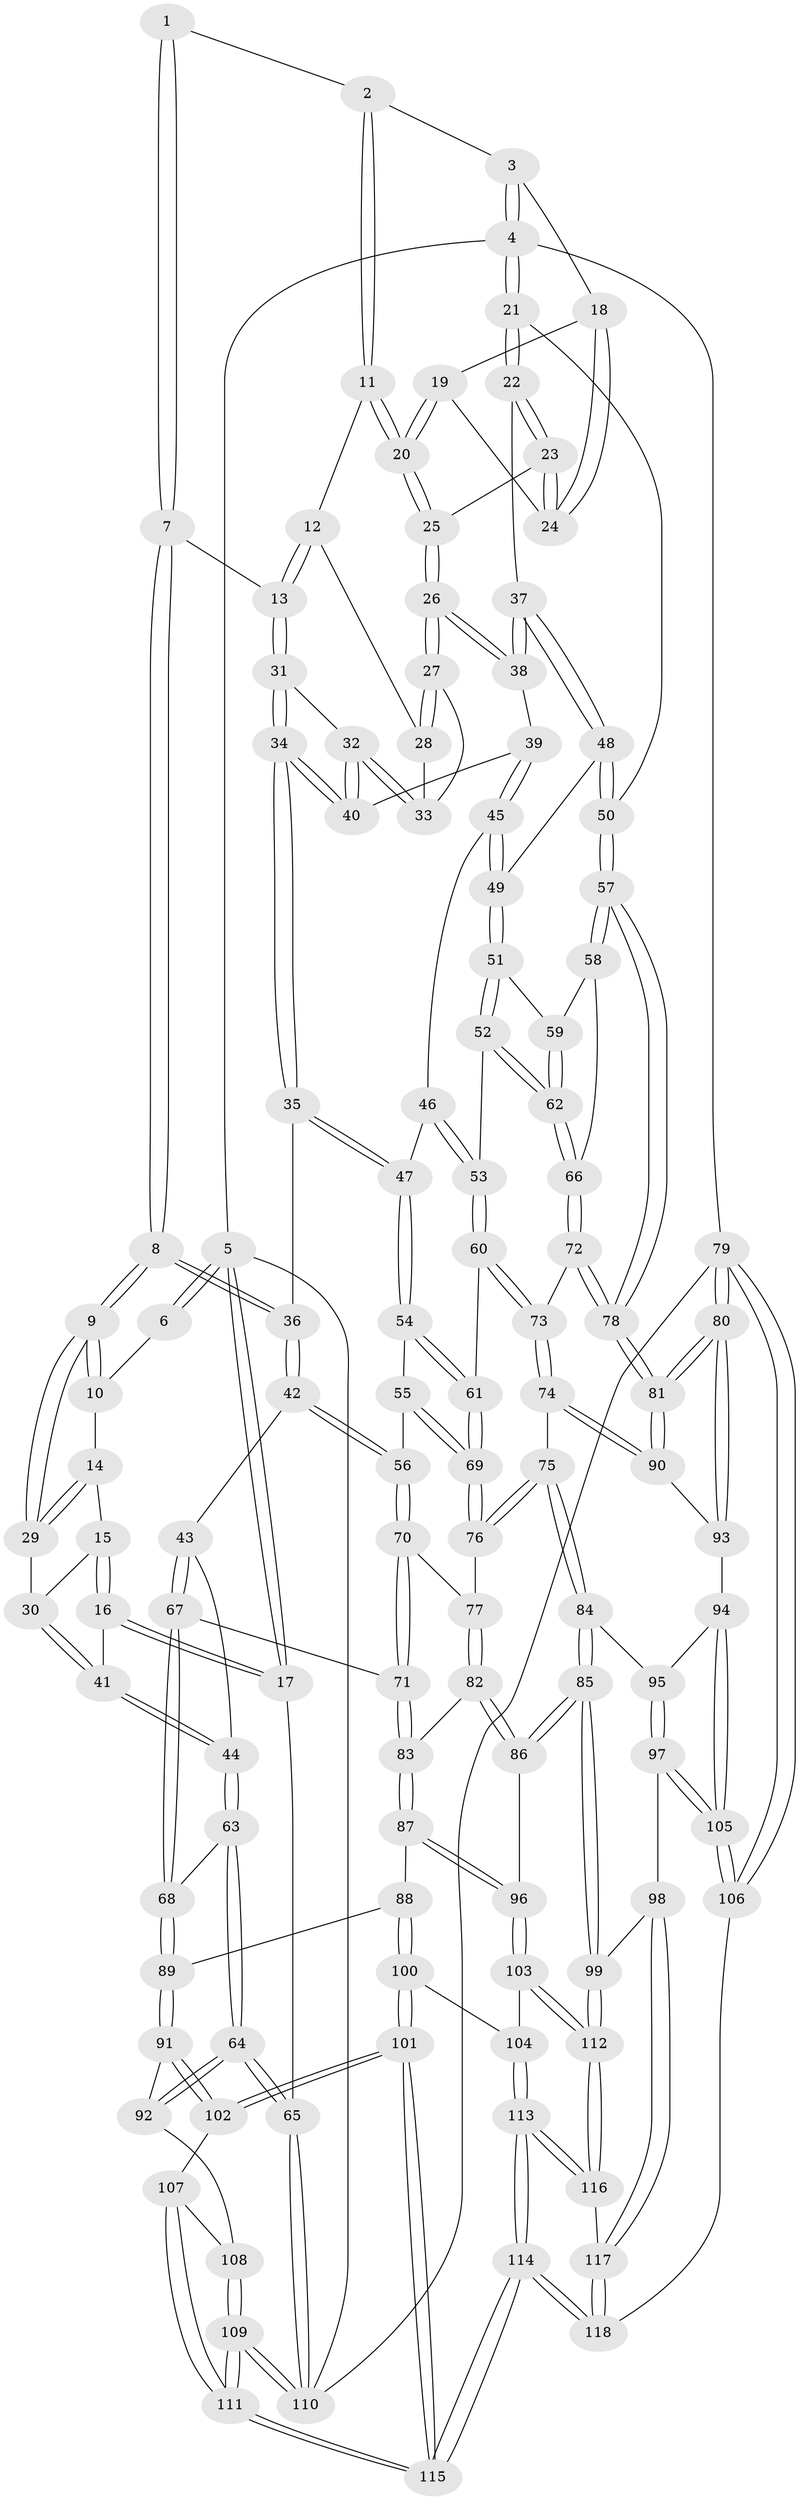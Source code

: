 // coarse degree distribution, {3: 0.2708333333333333, 4: 0.5208333333333334, 5: 0.14583333333333334, 2: 0.0625}
// Generated by graph-tools (version 1.1) at 2025/38/03/04/25 23:38:26]
// undirected, 118 vertices, 292 edges
graph export_dot {
  node [color=gray90,style=filled];
  1 [pos="+0.48738929943449455+0"];
  2 [pos="+0.7631496722179808+0"];
  3 [pos="+0.9542524291695539+0"];
  4 [pos="+1+0"];
  5 [pos="+0+0"];
  6 [pos="+0.2254458722815138+0"];
  7 [pos="+0.48784651138349044+0.02243546879772118"];
  8 [pos="+0.36740386819071646+0.15052940700988057"];
  9 [pos="+0.3596907931340426+0.14795774309452026"];
  10 [pos="+0.22946542688914748+0"];
  11 [pos="+0.7038152904753379+0.010640662768209153"];
  12 [pos="+0.6986440438457457+0.02350482035268968"];
  13 [pos="+0.5024171244644673+0.035260911763202854"];
  14 [pos="+0.1914295365813734+0.031262206798765894"];
  15 [pos="+0.17746894522400264+0.05618549576126007"];
  16 [pos="+0.023800972687301563+0.21929344933572495"];
  17 [pos="+0+0.2028471823858704"];
  18 [pos="+0.9228056025921709+0"];
  19 [pos="+0.8635674401311914+0.06226711197586664"];
  20 [pos="+0.8416565349246496+0.12111668766290352"];
  21 [pos="+1+0.22760351670074336"];
  22 [pos="+1+0.17361435736766964"];
  23 [pos="+0.9857620689541915+0.1620295204739866"];
  24 [pos="+0.967910552006906+0.11892325862521853"];
  25 [pos="+0.8399240303277875+0.1300068054162587"];
  26 [pos="+0.8241091224399069+0.15188681472394844"];
  27 [pos="+0.8188193843000268+0.14881526757968547"];
  28 [pos="+0.6882295471030719+0.06350508113828526"];
  29 [pos="+0.35483183674476143+0.14825496377597855"];
  30 [pos="+0.2799659226046987+0.1687394411823605"];
  31 [pos="+0.5200380374276798+0.05384368891568752"];
  32 [pos="+0.6234642807619332+0.14271237951556848"];
  33 [pos="+0.6487335378311074+0.11407366357115209"];
  34 [pos="+0.5000849986518899+0.24596129856603266"];
  35 [pos="+0.4760460481112994+0.2624696457584606"];
  36 [pos="+0.41755139664948876+0.2600447491593701"];
  37 [pos="+0.8577570405057171+0.26910341420736766"];
  38 [pos="+0.8185938218166464+0.1716913060091938"];
  39 [pos="+0.6651491191836276+0.21459268259895023"];
  40 [pos="+0.6264998955822826+0.1777079181229117"];
  41 [pos="+0.11189211457280766+0.2578020273782256"];
  42 [pos="+0.35901957893860054+0.358401094376514"];
  43 [pos="+0.3114174328295606+0.3625727850082389"];
  44 [pos="+0.17223795261437294+0.32782513076798686"];
  45 [pos="+0.6708525384020654+0.24708781184135448"];
  46 [pos="+0.6637930895089172+0.3070779441434785"];
  47 [pos="+0.5551384874127078+0.34402290751422593"];
  48 [pos="+0.8580521766628237+0.29138646776853666"];
  49 [pos="+0.8493443824697174+0.307785373883316"];
  50 [pos="+1+0.3228971158153673"];
  51 [pos="+0.8478235090742381+0.3138107384969149"];
  52 [pos="+0.8088928136507859+0.39303529636429907"];
  53 [pos="+0.7006332960748802+0.3668646958526777"];
  54 [pos="+0.5551912735088549+0.34873295815121114"];
  55 [pos="+0.5079244845943474+0.4253872774336162"];
  56 [pos="+0.4038168293135571+0.4414751836679079"];
  57 [pos="+1+0.4024744665833738"];
  58 [pos="+0.9941795983864856+0.3954260246138692"];
  59 [pos="+0.9545684548412754+0.380598287589191"];
  60 [pos="+0.6319849315298388+0.4484391279383927"];
  61 [pos="+0.6291585712536016+0.4487606805270598"];
  62 [pos="+0.8217259971537005+0.43962330996062016"];
  63 [pos="+0.13647051626758672+0.5694288430061057"];
  64 [pos="+0+0.6154329338568244"];
  65 [pos="+0+0.6048937472387969"];
  66 [pos="+0.8266941429444598+0.46246678559844256"];
  67 [pos="+0.21411794222681663+0.5796699430936562"];
  68 [pos="+0.1861886345530933+0.5861247428245209"];
  69 [pos="+0.5765074876161908+0.4875156639061114"];
  70 [pos="+0.40351746723477605+0.5586922615998807"];
  71 [pos="+0.34585144578321675+0.5872707815071844"];
  72 [pos="+0.8274057067265428+0.4810186238172886"];
  73 [pos="+0.7716746910622181+0.5758810303008363"];
  74 [pos="+0.7677417453652552+0.5996551110942591"];
  75 [pos="+0.5862888784148613+0.639232097184485"];
  76 [pos="+0.5414564614392872+0.5890070693445589"];
  77 [pos="+0.4108416919771232+0.5621740191066981"];
  78 [pos="+1+0.5690045543372753"];
  79 [pos="+1+1"];
  80 [pos="+1+1"];
  81 [pos="+1+0.6094557716385792"];
  82 [pos="+0.4449291173258925+0.7278185975043813"];
  83 [pos="+0.3468999679725132+0.657084466282257"];
  84 [pos="+0.5749955507452321+0.6919930202619998"];
  85 [pos="+0.5387543401048224+0.7857264914082485"];
  86 [pos="+0.46587427883814486+0.7837400556452405"];
  87 [pos="+0.33899825104293146+0.7277151099663036"];
  88 [pos="+0.25501711139655364+0.7682861402646795"];
  89 [pos="+0.22520676329032463+0.7579230311220541"];
  90 [pos="+0.8023319296351272+0.6524462426515882"];
  91 [pos="+0.1903555658362048+0.7843530517742572"];
  92 [pos="+0.004363516882349134+0.7187060429056292"];
  93 [pos="+0.8059608218910107+0.729050647879161"];
  94 [pos="+0.7711788477400154+0.7598586499380077"];
  95 [pos="+0.735328003049703+0.7682352305264438"];
  96 [pos="+0.4356952103612215+0.793990999277811"];
  97 [pos="+0.6262693853422244+0.8248314730562688"];
  98 [pos="+0.5552195410165339+0.8092802103460198"];
  99 [pos="+0.5518004019699944+0.805572302608242"];
  100 [pos="+0.2988040122686166+0.8434129756569839"];
  101 [pos="+0.17968743635154366+1"];
  102 [pos="+0.1582580801143184+0.8592847343588317"];
  103 [pos="+0.40154318766199804+0.8358540946327891"];
  104 [pos="+0.37492805716728494+0.8531001637820428"];
  105 [pos="+0.7311516078848902+0.9310599616948607"];
  106 [pos="+0.8181677378693588+1"];
  107 [pos="+0.06637301122223856+0.8195627599633253"];
  108 [pos="+0.048685303847297606+0.8010459482711283"];
  109 [pos="+0+1"];
  110 [pos="+0+1"];
  111 [pos="+0.02484357119868768+1"];
  112 [pos="+0.4540613823569659+0.9304829904244536"];
  113 [pos="+0.35932469537061335+1"];
  114 [pos="+0.2337125337032377+1"];
  115 [pos="+0.14091782805679207+1"];
  116 [pos="+0.4538657871107011+0.9409429828576841"];
  117 [pos="+0.5671323571187457+0.9764263031128922"];
  118 [pos="+0.6653742283219731+1"];
  1 -- 2;
  1 -- 7;
  1 -- 7;
  2 -- 3;
  2 -- 11;
  2 -- 11;
  3 -- 4;
  3 -- 4;
  3 -- 18;
  4 -- 5;
  4 -- 21;
  4 -- 21;
  4 -- 79;
  5 -- 6;
  5 -- 6;
  5 -- 17;
  5 -- 17;
  5 -- 110;
  6 -- 10;
  7 -- 8;
  7 -- 8;
  7 -- 13;
  8 -- 9;
  8 -- 9;
  8 -- 36;
  8 -- 36;
  9 -- 10;
  9 -- 10;
  9 -- 29;
  9 -- 29;
  10 -- 14;
  11 -- 12;
  11 -- 20;
  11 -- 20;
  12 -- 13;
  12 -- 13;
  12 -- 28;
  13 -- 31;
  13 -- 31;
  14 -- 15;
  14 -- 29;
  14 -- 29;
  15 -- 16;
  15 -- 16;
  15 -- 30;
  16 -- 17;
  16 -- 17;
  16 -- 41;
  17 -- 65;
  18 -- 19;
  18 -- 24;
  18 -- 24;
  19 -- 20;
  19 -- 20;
  19 -- 24;
  20 -- 25;
  20 -- 25;
  21 -- 22;
  21 -- 22;
  21 -- 50;
  22 -- 23;
  22 -- 23;
  22 -- 37;
  23 -- 24;
  23 -- 24;
  23 -- 25;
  25 -- 26;
  25 -- 26;
  26 -- 27;
  26 -- 27;
  26 -- 38;
  26 -- 38;
  27 -- 28;
  27 -- 28;
  27 -- 33;
  28 -- 33;
  29 -- 30;
  30 -- 41;
  30 -- 41;
  31 -- 32;
  31 -- 34;
  31 -- 34;
  32 -- 33;
  32 -- 33;
  32 -- 40;
  32 -- 40;
  34 -- 35;
  34 -- 35;
  34 -- 40;
  34 -- 40;
  35 -- 36;
  35 -- 47;
  35 -- 47;
  36 -- 42;
  36 -- 42;
  37 -- 38;
  37 -- 38;
  37 -- 48;
  37 -- 48;
  38 -- 39;
  39 -- 40;
  39 -- 45;
  39 -- 45;
  41 -- 44;
  41 -- 44;
  42 -- 43;
  42 -- 56;
  42 -- 56;
  43 -- 44;
  43 -- 67;
  43 -- 67;
  44 -- 63;
  44 -- 63;
  45 -- 46;
  45 -- 49;
  45 -- 49;
  46 -- 47;
  46 -- 53;
  46 -- 53;
  47 -- 54;
  47 -- 54;
  48 -- 49;
  48 -- 50;
  48 -- 50;
  49 -- 51;
  49 -- 51;
  50 -- 57;
  50 -- 57;
  51 -- 52;
  51 -- 52;
  51 -- 59;
  52 -- 53;
  52 -- 62;
  52 -- 62;
  53 -- 60;
  53 -- 60;
  54 -- 55;
  54 -- 61;
  54 -- 61;
  55 -- 56;
  55 -- 69;
  55 -- 69;
  56 -- 70;
  56 -- 70;
  57 -- 58;
  57 -- 58;
  57 -- 78;
  57 -- 78;
  58 -- 59;
  58 -- 66;
  59 -- 62;
  59 -- 62;
  60 -- 61;
  60 -- 73;
  60 -- 73;
  61 -- 69;
  61 -- 69;
  62 -- 66;
  62 -- 66;
  63 -- 64;
  63 -- 64;
  63 -- 68;
  64 -- 65;
  64 -- 65;
  64 -- 92;
  64 -- 92;
  65 -- 110;
  65 -- 110;
  66 -- 72;
  66 -- 72;
  67 -- 68;
  67 -- 68;
  67 -- 71;
  68 -- 89;
  68 -- 89;
  69 -- 76;
  69 -- 76;
  70 -- 71;
  70 -- 71;
  70 -- 77;
  71 -- 83;
  71 -- 83;
  72 -- 73;
  72 -- 78;
  72 -- 78;
  73 -- 74;
  73 -- 74;
  74 -- 75;
  74 -- 90;
  74 -- 90;
  75 -- 76;
  75 -- 76;
  75 -- 84;
  75 -- 84;
  76 -- 77;
  77 -- 82;
  77 -- 82;
  78 -- 81;
  78 -- 81;
  79 -- 80;
  79 -- 80;
  79 -- 106;
  79 -- 106;
  79 -- 110;
  80 -- 81;
  80 -- 81;
  80 -- 93;
  80 -- 93;
  81 -- 90;
  81 -- 90;
  82 -- 83;
  82 -- 86;
  82 -- 86;
  83 -- 87;
  83 -- 87;
  84 -- 85;
  84 -- 85;
  84 -- 95;
  85 -- 86;
  85 -- 86;
  85 -- 99;
  85 -- 99;
  86 -- 96;
  87 -- 88;
  87 -- 96;
  87 -- 96;
  88 -- 89;
  88 -- 100;
  88 -- 100;
  89 -- 91;
  89 -- 91;
  90 -- 93;
  91 -- 92;
  91 -- 102;
  91 -- 102;
  92 -- 108;
  93 -- 94;
  94 -- 95;
  94 -- 105;
  94 -- 105;
  95 -- 97;
  95 -- 97;
  96 -- 103;
  96 -- 103;
  97 -- 98;
  97 -- 105;
  97 -- 105;
  98 -- 99;
  98 -- 117;
  98 -- 117;
  99 -- 112;
  99 -- 112;
  100 -- 101;
  100 -- 101;
  100 -- 104;
  101 -- 102;
  101 -- 102;
  101 -- 115;
  101 -- 115;
  102 -- 107;
  103 -- 104;
  103 -- 112;
  103 -- 112;
  104 -- 113;
  104 -- 113;
  105 -- 106;
  105 -- 106;
  106 -- 118;
  107 -- 108;
  107 -- 111;
  107 -- 111;
  108 -- 109;
  108 -- 109;
  109 -- 110;
  109 -- 110;
  109 -- 111;
  109 -- 111;
  111 -- 115;
  111 -- 115;
  112 -- 116;
  112 -- 116;
  113 -- 114;
  113 -- 114;
  113 -- 116;
  113 -- 116;
  114 -- 115;
  114 -- 115;
  114 -- 118;
  114 -- 118;
  116 -- 117;
  117 -- 118;
  117 -- 118;
}
